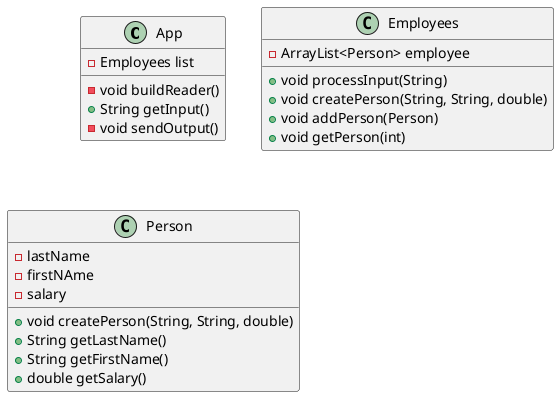 @startuml
'https://plantuml.com/class-diagram

class App {
    -Employees list

    - void buildReader()
    + String getInput()
    - void sendOutput()
}

class Employees {
    -ArrayList<Person> employee

    + void processInput(String)
    + void createPerson(String, String, double)
    + void addPerson(Person)
    + void getPerson(int)
}

class Person {
    - lastName
    - firstNAme
    - salary

    + void createPerson(String, String, double)
    + String getLastName()
    + String getFirstName()
    + double getSalary()
}

@enduml